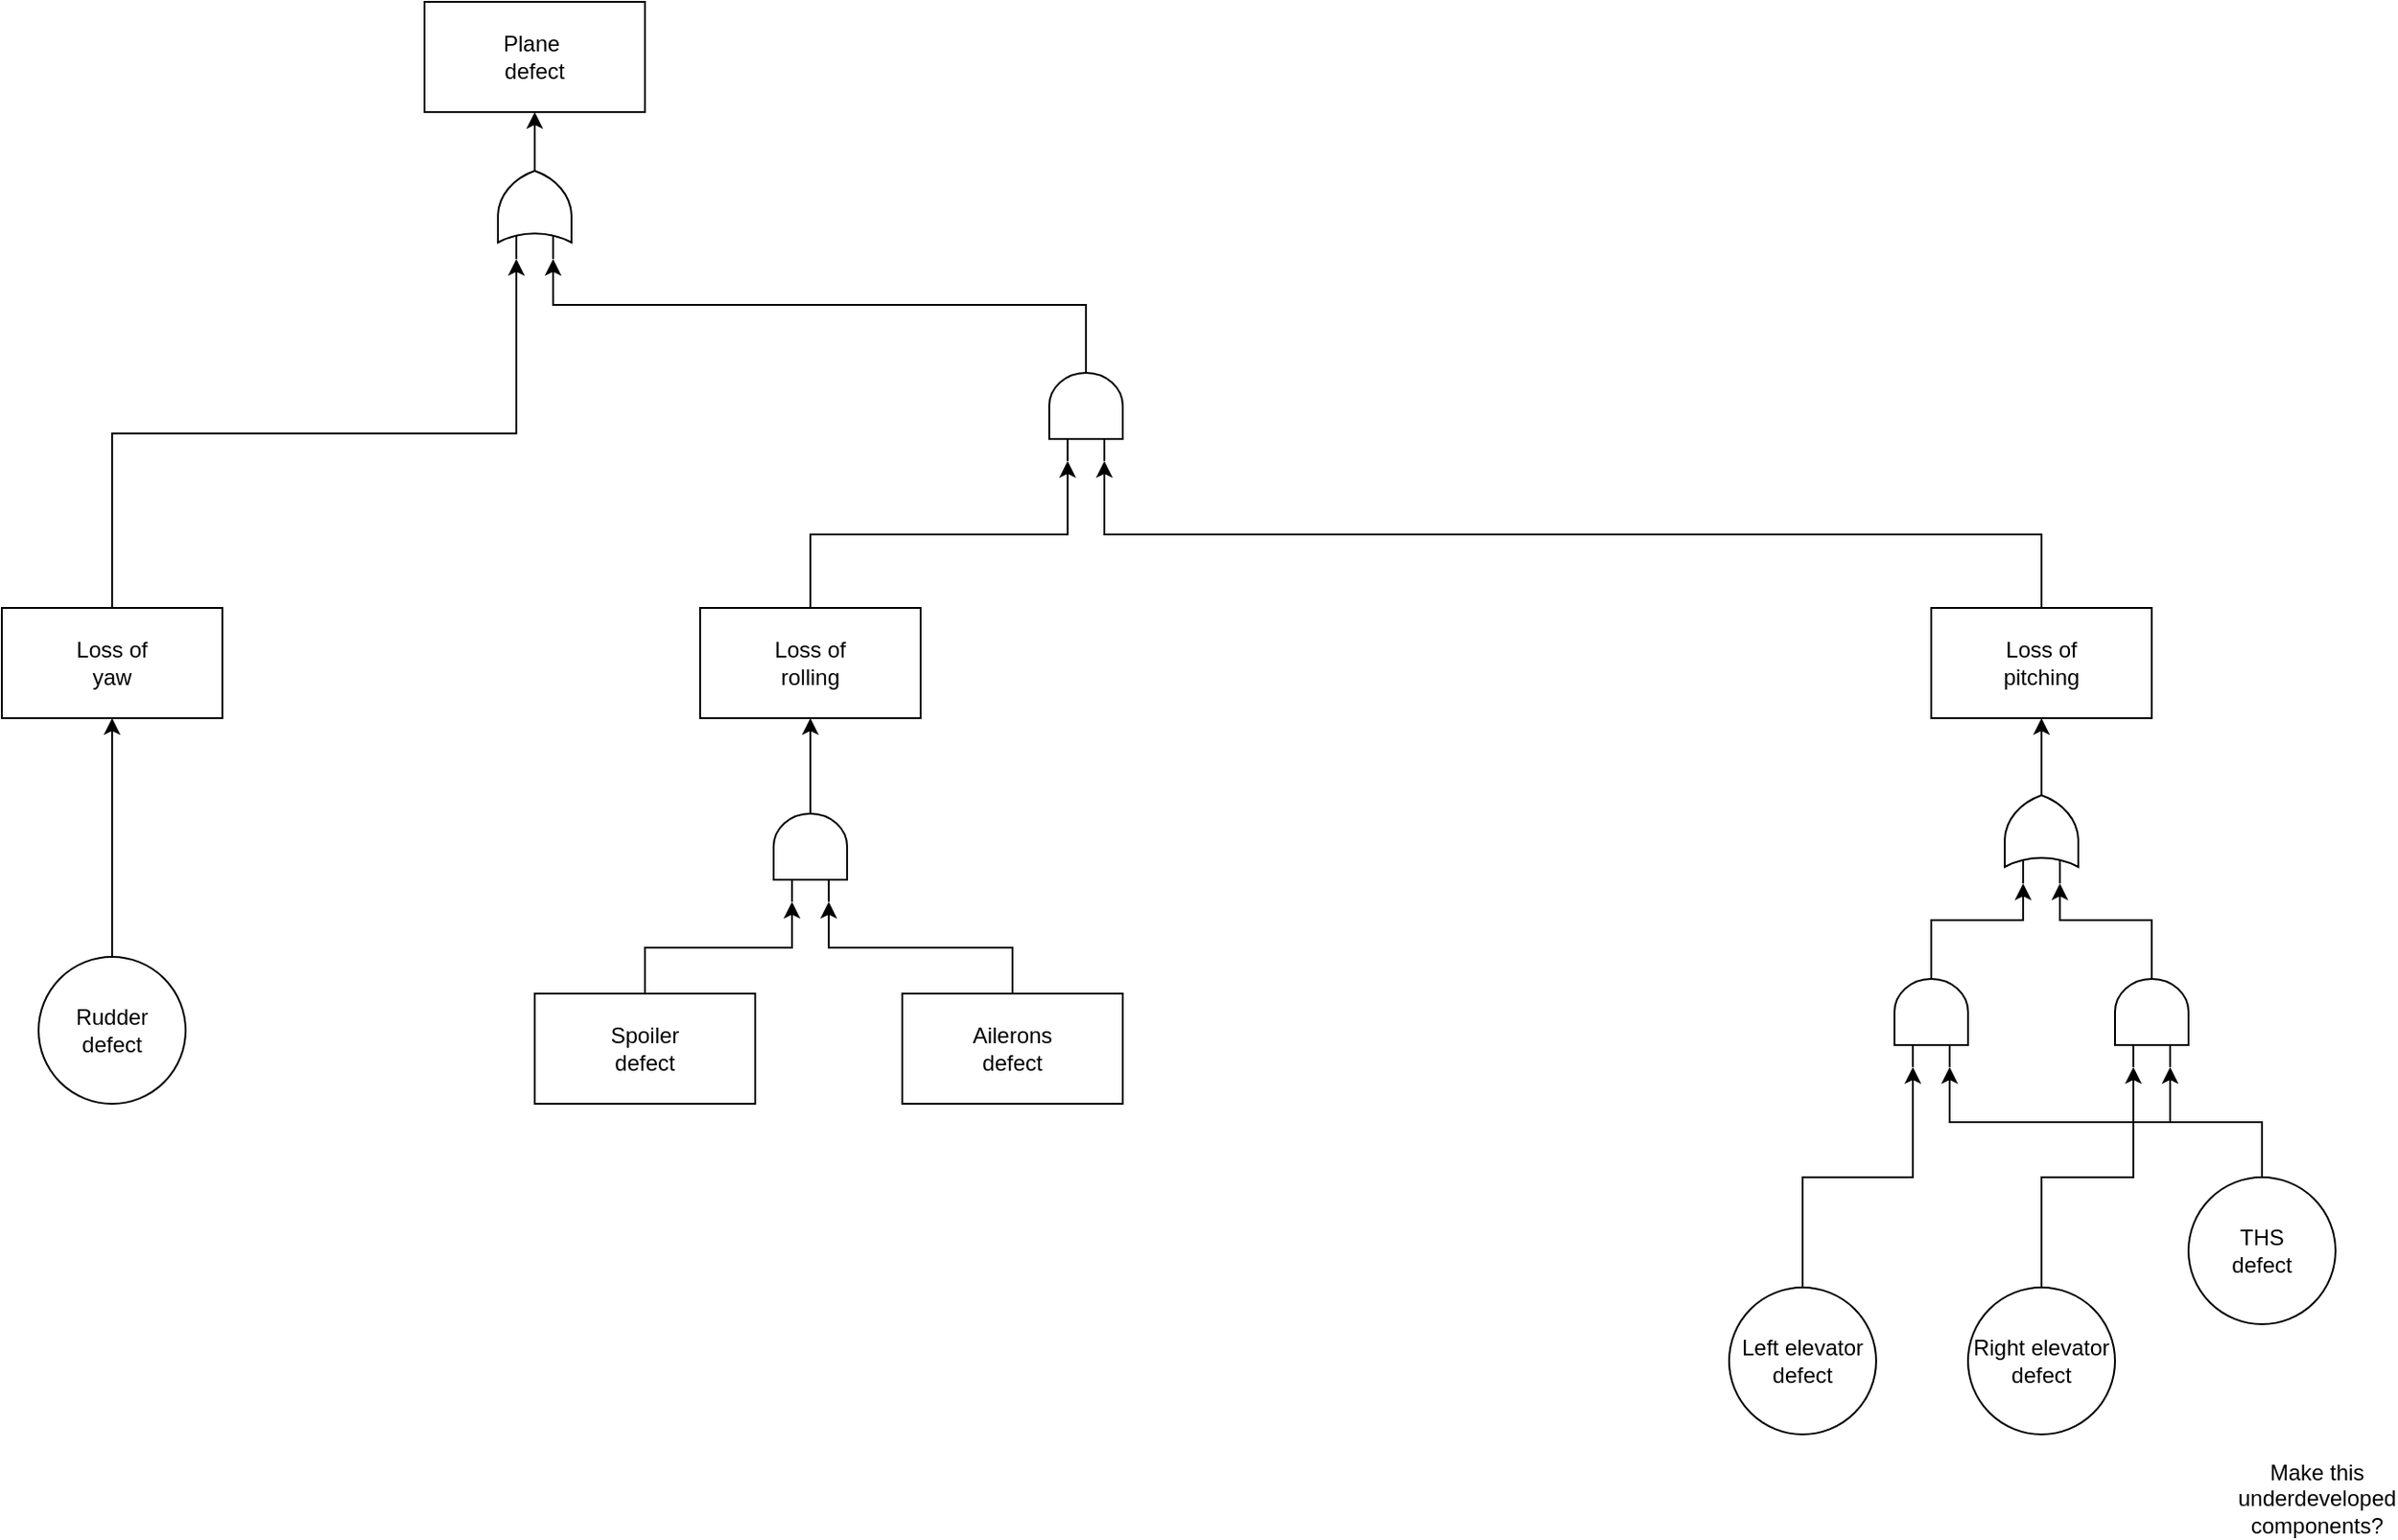 <mxfile version="24.3.1" type="github" pages="2">
  <diagram name="fta_plane" id="ZMkeT3fpXiXIag67BhHE">
    <mxGraphModel dx="1207" dy="713" grid="1" gridSize="10" guides="1" tooltips="1" connect="1" arrows="1" fold="1" page="1" pageScale="1" pageWidth="827" pageHeight="1169" math="0" shadow="0">
      <root>
        <mxCell id="0" />
        <mxCell id="1" parent="0" />
        <mxCell id="OTLXCHBUn5IH01W_qUwW-1" value="Plane&amp;nbsp;&lt;div&gt;defect&lt;/div&gt;" style="rounded=0;whiteSpace=wrap;html=1;" vertex="1" parent="1">
          <mxGeometry x="300" y="60" width="120" height="60" as="geometry" />
        </mxCell>
        <mxCell id="OTLXCHBUn5IH01W_qUwW-2" value="Loss of&lt;div&gt;yaw&lt;/div&gt;" style="rounded=0;whiteSpace=wrap;html=1;" vertex="1" parent="1">
          <mxGeometry x="70" y="390" width="120" height="60" as="geometry" />
        </mxCell>
        <mxCell id="OTLXCHBUn5IH01W_qUwW-3" value="Loss of&lt;div&gt;rolling&lt;/div&gt;" style="rounded=0;whiteSpace=wrap;html=1;" vertex="1" parent="1">
          <mxGeometry x="450" y="390" width="120" height="60" as="geometry" />
        </mxCell>
        <mxCell id="OTLXCHBUn5IH01W_qUwW-4" value="Loss of&lt;div&gt;pitching&lt;/div&gt;" style="rounded=0;whiteSpace=wrap;html=1;" vertex="1" parent="1">
          <mxGeometry x="1120" y="390" width="120" height="60" as="geometry" />
        </mxCell>
        <mxCell id="OTLXCHBUn5IH01W_qUwW-5" value="" style="verticalLabelPosition=bottom;shadow=0;dashed=0;align=center;html=1;verticalAlign=top;shape=mxgraph.electrical.logic_gates.logic_gate;operation=and;rotation=-90;" vertex="1" parent="1">
          <mxGeometry x="630" y="260" width="60" height="40" as="geometry" />
        </mxCell>
        <mxCell id="OTLXCHBUn5IH01W_qUwW-7" style="edgeStyle=orthogonalEdgeStyle;rounded=0;orthogonalLoop=1;jettySize=auto;html=1;exitX=1;exitY=0.5;exitDx=0;exitDy=0;exitPerimeter=0;entryX=0.5;entryY=1;entryDx=0;entryDy=0;" edge="1" parent="1" source="OTLXCHBUn5IH01W_qUwW-6" target="OTLXCHBUn5IH01W_qUwW-1">
          <mxGeometry relative="1" as="geometry" />
        </mxCell>
        <mxCell id="OTLXCHBUn5IH01W_qUwW-6" value="" style="verticalLabelPosition=bottom;shadow=0;dashed=0;align=center;html=1;verticalAlign=top;shape=mxgraph.electrical.logic_gates.logic_gate;operation=or;rotation=-90;" vertex="1" parent="1">
          <mxGeometry x="330" y="150" width="60" height="40" as="geometry" />
        </mxCell>
        <mxCell id="OTLXCHBUn5IH01W_qUwW-8" style="edgeStyle=orthogonalEdgeStyle;rounded=0;orthogonalLoop=1;jettySize=auto;html=1;exitX=0.5;exitY=0;exitDx=0;exitDy=0;entryX=0;entryY=0.25;entryDx=0;entryDy=0;entryPerimeter=0;" edge="1" parent="1" source="OTLXCHBUn5IH01W_qUwW-2" target="OTLXCHBUn5IH01W_qUwW-6">
          <mxGeometry relative="1" as="geometry" />
        </mxCell>
        <mxCell id="OTLXCHBUn5IH01W_qUwW-9" style="edgeStyle=orthogonalEdgeStyle;rounded=0;orthogonalLoop=1;jettySize=auto;html=1;exitX=1;exitY=0.5;exitDx=0;exitDy=0;exitPerimeter=0;entryX=0;entryY=0.75;entryDx=0;entryDy=0;entryPerimeter=0;" edge="1" parent="1" source="OTLXCHBUn5IH01W_qUwW-5" target="OTLXCHBUn5IH01W_qUwW-6">
          <mxGeometry relative="1" as="geometry" />
        </mxCell>
        <mxCell id="OTLXCHBUn5IH01W_qUwW-10" style="edgeStyle=orthogonalEdgeStyle;rounded=0;orthogonalLoop=1;jettySize=auto;html=1;exitX=0.5;exitY=0;exitDx=0;exitDy=0;entryX=0;entryY=0.25;entryDx=0;entryDy=0;entryPerimeter=0;" edge="1" parent="1" source="OTLXCHBUn5IH01W_qUwW-3" target="OTLXCHBUn5IH01W_qUwW-5">
          <mxGeometry relative="1" as="geometry" />
        </mxCell>
        <mxCell id="OTLXCHBUn5IH01W_qUwW-11" style="edgeStyle=orthogonalEdgeStyle;rounded=0;orthogonalLoop=1;jettySize=auto;html=1;exitX=0.5;exitY=0;exitDx=0;exitDy=0;entryX=0;entryY=0.75;entryDx=0;entryDy=0;entryPerimeter=0;" edge="1" parent="1" source="OTLXCHBUn5IH01W_qUwW-4" target="OTLXCHBUn5IH01W_qUwW-5">
          <mxGeometry relative="1" as="geometry" />
        </mxCell>
        <mxCell id="OTLXCHBUn5IH01W_qUwW-13" style="edgeStyle=orthogonalEdgeStyle;rounded=0;orthogonalLoop=1;jettySize=auto;html=1;exitX=0.5;exitY=0;exitDx=0;exitDy=0;entryX=0.5;entryY=1;entryDx=0;entryDy=0;" edge="1" parent="1" source="OTLXCHBUn5IH01W_qUwW-12" target="OTLXCHBUn5IH01W_qUwW-2">
          <mxGeometry relative="1" as="geometry" />
        </mxCell>
        <mxCell id="OTLXCHBUn5IH01W_qUwW-12" value="Rudder&lt;div&gt;defect&lt;/div&gt;" style="ellipse;whiteSpace=wrap;html=1;" vertex="1" parent="1">
          <mxGeometry x="90" y="580" width="80" height="80" as="geometry" />
        </mxCell>
        <mxCell id="OTLXCHBUn5IH01W_qUwW-14" value="" style="verticalLabelPosition=bottom;shadow=0;dashed=0;align=center;html=1;verticalAlign=top;shape=mxgraph.electrical.logic_gates.logic_gate;operation=and;rotation=-90;" vertex="1" parent="1">
          <mxGeometry x="1090" y="590" width="60" height="40" as="geometry" />
        </mxCell>
        <mxCell id="OTLXCHBUn5IH01W_qUwW-15" value="" style="verticalLabelPosition=bottom;shadow=0;dashed=0;align=center;html=1;verticalAlign=top;shape=mxgraph.electrical.logic_gates.logic_gate;operation=and;rotation=-90;" vertex="1" parent="1">
          <mxGeometry x="1210" y="590" width="60" height="40" as="geometry" />
        </mxCell>
        <mxCell id="OTLXCHBUn5IH01W_qUwW-16" value="Left elevator&lt;div&gt;defect&lt;/div&gt;" style="ellipse;whiteSpace=wrap;html=1;" vertex="1" parent="1">
          <mxGeometry x="1010" y="760" width="80" height="80" as="geometry" />
        </mxCell>
        <mxCell id="OTLXCHBUn5IH01W_qUwW-17" value="Right elevator&lt;div&gt;defect&lt;/div&gt;" style="ellipse;whiteSpace=wrap;html=1;" vertex="1" parent="1">
          <mxGeometry x="1140" y="760" width="80" height="80" as="geometry" />
        </mxCell>
        <mxCell id="OTLXCHBUn5IH01W_qUwW-18" value="&lt;div&gt;THS&lt;/div&gt;&lt;div&gt;defect&lt;/div&gt;" style="ellipse;whiteSpace=wrap;html=1;" vertex="1" parent="1">
          <mxGeometry x="1260" y="700" width="80" height="80" as="geometry" />
        </mxCell>
        <mxCell id="OTLXCHBUn5IH01W_qUwW-19" style="edgeStyle=orthogonalEdgeStyle;rounded=0;orthogonalLoop=1;jettySize=auto;html=1;exitX=0.5;exitY=0;exitDx=0;exitDy=0;entryX=0;entryY=0.75;entryDx=0;entryDy=0;entryPerimeter=0;" edge="1" parent="1" source="OTLXCHBUn5IH01W_qUwW-18" target="OTLXCHBUn5IH01W_qUwW-15">
          <mxGeometry relative="1" as="geometry" />
        </mxCell>
        <mxCell id="OTLXCHBUn5IH01W_qUwW-20" style="edgeStyle=orthogonalEdgeStyle;rounded=0;orthogonalLoop=1;jettySize=auto;html=1;exitX=0.5;exitY=0;exitDx=0;exitDy=0;entryX=0;entryY=0.25;entryDx=0;entryDy=0;entryPerimeter=0;" edge="1" parent="1" source="OTLXCHBUn5IH01W_qUwW-17" target="OTLXCHBUn5IH01W_qUwW-15">
          <mxGeometry relative="1" as="geometry" />
        </mxCell>
        <mxCell id="OTLXCHBUn5IH01W_qUwW-22" style="edgeStyle=orthogonalEdgeStyle;rounded=0;orthogonalLoop=1;jettySize=auto;html=1;exitX=0.5;exitY=0;exitDx=0;exitDy=0;entryX=0;entryY=0.75;entryDx=0;entryDy=0;entryPerimeter=0;" edge="1" parent="1" source="OTLXCHBUn5IH01W_qUwW-18" target="OTLXCHBUn5IH01W_qUwW-14">
          <mxGeometry relative="1" as="geometry" />
        </mxCell>
        <mxCell id="OTLXCHBUn5IH01W_qUwW-23" style="edgeStyle=orthogonalEdgeStyle;rounded=0;orthogonalLoop=1;jettySize=auto;html=1;exitX=0.5;exitY=0;exitDx=0;exitDy=0;entryX=0;entryY=0.25;entryDx=0;entryDy=0;entryPerimeter=0;" edge="1" parent="1" source="OTLXCHBUn5IH01W_qUwW-16" target="OTLXCHBUn5IH01W_qUwW-14">
          <mxGeometry relative="1" as="geometry" />
        </mxCell>
        <mxCell id="OTLXCHBUn5IH01W_qUwW-27" style="edgeStyle=orthogonalEdgeStyle;rounded=0;orthogonalLoop=1;jettySize=auto;html=1;exitX=1;exitY=0.5;exitDx=0;exitDy=0;exitPerimeter=0;entryX=0.5;entryY=1;entryDx=0;entryDy=0;" edge="1" parent="1" source="OTLXCHBUn5IH01W_qUwW-24" target="OTLXCHBUn5IH01W_qUwW-4">
          <mxGeometry relative="1" as="geometry" />
        </mxCell>
        <mxCell id="OTLXCHBUn5IH01W_qUwW-24" value="" style="verticalLabelPosition=bottom;shadow=0;dashed=0;align=center;html=1;verticalAlign=top;shape=mxgraph.electrical.logic_gates.logic_gate;operation=or;rotation=-90;" vertex="1" parent="1">
          <mxGeometry x="1150" y="490" width="60" height="40" as="geometry" />
        </mxCell>
        <mxCell id="OTLXCHBUn5IH01W_qUwW-25" style="edgeStyle=orthogonalEdgeStyle;rounded=0;orthogonalLoop=1;jettySize=auto;html=1;exitX=1;exitY=0.5;exitDx=0;exitDy=0;exitPerimeter=0;entryX=0;entryY=0.25;entryDx=0;entryDy=0;entryPerimeter=0;" edge="1" parent="1" source="OTLXCHBUn5IH01W_qUwW-14" target="OTLXCHBUn5IH01W_qUwW-24">
          <mxGeometry relative="1" as="geometry" />
        </mxCell>
        <mxCell id="OTLXCHBUn5IH01W_qUwW-26" style="edgeStyle=orthogonalEdgeStyle;rounded=0;orthogonalLoop=1;jettySize=auto;html=1;exitX=1;exitY=0.5;exitDx=0;exitDy=0;exitPerimeter=0;entryX=0;entryY=0.75;entryDx=0;entryDy=0;entryPerimeter=0;" edge="1" parent="1" source="OTLXCHBUn5IH01W_qUwW-15" target="OTLXCHBUn5IH01W_qUwW-24">
          <mxGeometry relative="1" as="geometry" />
        </mxCell>
        <mxCell id="OTLXCHBUn5IH01W_qUwW-28" value="Make this underdeveloped components?" style="text;html=1;align=center;verticalAlign=middle;whiteSpace=wrap;rounded=0;" vertex="1" parent="1">
          <mxGeometry x="1300" y="860" width="60" height="30" as="geometry" />
        </mxCell>
        <mxCell id="OTLXCHBUn5IH01W_qUwW-34" style="edgeStyle=orthogonalEdgeStyle;rounded=0;orthogonalLoop=1;jettySize=auto;html=1;exitX=1;exitY=0.5;exitDx=0;exitDy=0;exitPerimeter=0;entryX=0.5;entryY=1;entryDx=0;entryDy=0;" edge="1" parent="1" source="OTLXCHBUn5IH01W_qUwW-29" target="OTLXCHBUn5IH01W_qUwW-3">
          <mxGeometry relative="1" as="geometry" />
        </mxCell>
        <mxCell id="OTLXCHBUn5IH01W_qUwW-29" value="" style="verticalLabelPosition=bottom;shadow=0;dashed=0;align=center;html=1;verticalAlign=top;shape=mxgraph.electrical.logic_gates.logic_gate;operation=and;rotation=-90;" vertex="1" parent="1">
          <mxGeometry x="480" y="500" width="60" height="40" as="geometry" />
        </mxCell>
        <mxCell id="OTLXCHBUn5IH01W_qUwW-30" value="Spoiler&lt;div&gt;defect&lt;/div&gt;" style="rounded=0;whiteSpace=wrap;html=1;" vertex="1" parent="1">
          <mxGeometry x="360" y="600" width="120" height="60" as="geometry" />
        </mxCell>
        <mxCell id="OTLXCHBUn5IH01W_qUwW-31" value="Ailerons&lt;div&gt;defect&lt;/div&gt;" style="rounded=0;whiteSpace=wrap;html=1;" vertex="1" parent="1">
          <mxGeometry x="560" y="600" width="120" height="60" as="geometry" />
        </mxCell>
        <mxCell id="OTLXCHBUn5IH01W_qUwW-32" style="edgeStyle=orthogonalEdgeStyle;rounded=0;orthogonalLoop=1;jettySize=auto;html=1;exitX=0.5;exitY=0;exitDx=0;exitDy=0;entryX=0;entryY=0.25;entryDx=0;entryDy=0;entryPerimeter=0;" edge="1" parent="1" source="OTLXCHBUn5IH01W_qUwW-30" target="OTLXCHBUn5IH01W_qUwW-29">
          <mxGeometry relative="1" as="geometry" />
        </mxCell>
        <mxCell id="OTLXCHBUn5IH01W_qUwW-33" style="edgeStyle=orthogonalEdgeStyle;rounded=0;orthogonalLoop=1;jettySize=auto;html=1;exitX=0.5;exitY=0;exitDx=0;exitDy=0;entryX=0;entryY=0.75;entryDx=0;entryDy=0;entryPerimeter=0;" edge="1" parent="1" source="OTLXCHBUn5IH01W_qUwW-31" target="OTLXCHBUn5IH01W_qUwW-29">
          <mxGeometry relative="1" as="geometry" />
        </mxCell>
      </root>
    </mxGraphModel>
  </diagram>
  <diagram id="upqLsrC0K6RmAq0Nd20N" name="fta_left_elevator">
    <mxGraphModel dx="1026" dy="606" grid="1" gridSize="10" guides="1" tooltips="1" connect="1" arrows="1" fold="1" page="1" pageScale="1" pageWidth="827" pageHeight="1169" math="0" shadow="0">
      <root>
        <mxCell id="0" />
        <mxCell id="1" parent="0" />
        <mxCell id="1s0xzN7Huo1nzK5fy9tm-1" value="Failed left&lt;div&gt;elevator&lt;/div&gt;" style="rounded=0;whiteSpace=wrap;html=1;" parent="1" vertex="1">
          <mxGeometry x="270" y="50" width="120" height="60" as="geometry" />
        </mxCell>
        <mxCell id="EImvLjYrqiO6MeXCEXpc-1" value="P1" style="ellipse;whiteSpace=wrap;html=1;" vertex="1" parent="1">
          <mxGeometry x="60" y="650" width="40" height="40" as="geometry" />
        </mxCell>
        <mxCell id="EImvLjYrqiO6MeXCEXpc-2" value="P2" style="ellipse;whiteSpace=wrap;html=1;" vertex="1" parent="1">
          <mxGeometry x="190" y="655" width="40" height="40" as="geometry" />
        </mxCell>
        <mxCell id="EImvLjYrqiO6MeXCEXpc-3" value="P3" style="ellipse;whiteSpace=wrap;html=1;" vertex="1" parent="1">
          <mxGeometry x="235" y="720" width="40" height="40" as="geometry" />
        </mxCell>
        <mxCell id="EImvLjYrqiO6MeXCEXpc-4" value="S1" style="ellipse;whiteSpace=wrap;html=1;" vertex="1" parent="1">
          <mxGeometry x="290" y="655" width="40" height="40" as="geometry" />
        </mxCell>
        <mxCell id="EImvLjYrqiO6MeXCEXpc-5" value="S2" style="ellipse;whiteSpace=wrap;html=1;" vertex="1" parent="1">
          <mxGeometry x="400" y="655" width="40" height="40" as="geometry" />
        </mxCell>
        <mxCell id="EImvLjYrqiO6MeXCEXpc-6" value="Y" style="ellipse;whiteSpace=wrap;html=1;" vertex="1" parent="1">
          <mxGeometry x="414" y="710" width="40" height="40" as="geometry" />
        </mxCell>
        <mxCell id="EImvLjYrqiO6MeXCEXpc-7" value="G" style="ellipse;whiteSpace=wrap;html=1;" vertex="1" parent="1">
          <mxGeometry x="630" y="510" width="40" height="40" as="geometry" />
        </mxCell>
        <mxCell id="EImvLjYrqiO6MeXCEXpc-8" value="B" style="ellipse;whiteSpace=wrap;html=1;" vertex="1" parent="1">
          <mxGeometry x="770" y="510" width="40" height="40" as="geometry" />
        </mxCell>
        <mxCell id="EImvLjYrqiO6MeXCEXpc-11" value="" style="edgeStyle=orthogonalEdgeStyle;rounded=0;orthogonalLoop=1;jettySize=auto;html=1;" edge="1" parent="1" source="EImvLjYrqiO6MeXCEXpc-9" target="1s0xzN7Huo1nzK5fy9tm-1">
          <mxGeometry relative="1" as="geometry" />
        </mxCell>
        <mxCell id="EImvLjYrqiO6MeXCEXpc-9" value="" style="verticalLabelPosition=bottom;shadow=0;dashed=0;align=center;html=1;verticalAlign=top;shape=mxgraph.electrical.logic_gates.logic_gate;operation=or;rotation=-90;" vertex="1" parent="1">
          <mxGeometry x="305" y="150" width="50" height="30" as="geometry" />
        </mxCell>
        <mxCell id="EImvLjYrqiO6MeXCEXpc-10" value="" style="verticalLabelPosition=bottom;shadow=0;dashed=0;align=center;html=1;verticalAlign=top;shape=mxgraph.electrical.logic_gates.logic_gate;operation=and;rotation=-90;" vertex="1" parent="1">
          <mxGeometry x="710" y="350" width="50" height="30" as="geometry" />
        </mxCell>
        <mxCell id="EImvLjYrqiO6MeXCEXpc-12" value="" style="verticalLabelPosition=bottom;shadow=0;dashed=0;align=center;html=1;verticalAlign=top;shape=mxgraph.electrical.logic_gates.logic_gate;operation=or;rotation=-90;" vertex="1" parent="1">
          <mxGeometry x="220" y="250" width="50" height="30" as="geometry" />
        </mxCell>
        <mxCell id="EImvLjYrqiO6MeXCEXpc-13" value="" style="verticalLabelPosition=bottom;shadow=0;dashed=0;align=center;html=1;verticalAlign=top;shape=mxgraph.electrical.logic_gates.logic_gate;operation=or;rotation=-90;" vertex="1" parent="1">
          <mxGeometry x="620" y="260" width="50" height="30" as="geometry" />
        </mxCell>
        <mxCell id="EImvLjYrqiO6MeXCEXpc-14" style="edgeStyle=orthogonalEdgeStyle;rounded=0;orthogonalLoop=1;jettySize=auto;html=1;exitX=1;exitY=0.5;exitDx=0;exitDy=0;exitPerimeter=0;entryX=0;entryY=0.25;entryDx=0;entryDy=0;entryPerimeter=0;curved=1;" edge="1" parent="1" source="EImvLjYrqiO6MeXCEXpc-12" target="EImvLjYrqiO6MeXCEXpc-9">
          <mxGeometry relative="1" as="geometry" />
        </mxCell>
        <mxCell id="EImvLjYrqiO6MeXCEXpc-15" style="edgeStyle=orthogonalEdgeStyle;rounded=0;orthogonalLoop=1;jettySize=auto;html=1;exitX=1;exitY=0.5;exitDx=0;exitDy=0;exitPerimeter=0;entryX=0;entryY=0.75;entryDx=0;entryDy=0;entryPerimeter=0;curved=1;" edge="1" parent="1" source="EImvLjYrqiO6MeXCEXpc-13" target="EImvLjYrqiO6MeXCEXpc-9">
          <mxGeometry relative="1" as="geometry" />
        </mxCell>
        <mxCell id="EImvLjYrqiO6MeXCEXpc-16" style="edgeStyle=orthogonalEdgeStyle;rounded=0;orthogonalLoop=1;jettySize=auto;html=1;exitX=0.5;exitY=0;exitDx=0;exitDy=0;entryX=0;entryY=0.25;entryDx=0;entryDy=0;entryPerimeter=0;curved=1;" edge="1" parent="1" source="EImvLjYrqiO6MeXCEXpc-7" target="EImvLjYrqiO6MeXCEXpc-10">
          <mxGeometry relative="1" as="geometry" />
        </mxCell>
        <mxCell id="EImvLjYrqiO6MeXCEXpc-17" style="edgeStyle=orthogonalEdgeStyle;rounded=0;orthogonalLoop=1;jettySize=auto;html=1;exitX=0.5;exitY=0;exitDx=0;exitDy=0;entryX=0;entryY=0.75;entryDx=0;entryDy=0;entryPerimeter=0;curved=1;" edge="1" parent="1" source="EImvLjYrqiO6MeXCEXpc-8" target="EImvLjYrqiO6MeXCEXpc-10">
          <mxGeometry relative="1" as="geometry" />
        </mxCell>
        <mxCell id="EImvLjYrqiO6MeXCEXpc-18" style="edgeStyle=orthogonalEdgeStyle;rounded=0;orthogonalLoop=1;jettySize=auto;html=1;exitX=1;exitY=0.5;exitDx=0;exitDy=0;exitPerimeter=0;entryX=0;entryY=0.75;entryDx=0;entryDy=0;entryPerimeter=0;curved=1;" edge="1" parent="1" source="EImvLjYrqiO6MeXCEXpc-10" target="EImvLjYrqiO6MeXCEXpc-13">
          <mxGeometry relative="1" as="geometry" />
        </mxCell>
        <mxCell id="EImvLjYrqiO6MeXCEXpc-19" value="" style="verticalLabelPosition=bottom;shadow=0;dashed=0;align=center;html=1;verticalAlign=top;shape=mxgraph.electrical.logic_gates.logic_gate;operation=and;rotation=-90;" vertex="1" parent="1">
          <mxGeometry x="500" y="460" width="50" height="30" as="geometry" />
        </mxCell>
        <mxCell id="EImvLjYrqiO6MeXCEXpc-21" style="edgeStyle=orthogonalEdgeStyle;rounded=0;orthogonalLoop=1;jettySize=auto;html=1;exitX=0.5;exitY=0;exitDx=0;exitDy=0;entryX=0;entryY=0.25;entryDx=0;entryDy=0;entryPerimeter=0;curved=1;" edge="1" parent="1" source="EImvLjYrqiO6MeXCEXpc-1" target="EImvLjYrqiO6MeXCEXpc-19">
          <mxGeometry relative="1" as="geometry" />
        </mxCell>
        <mxCell id="EImvLjYrqiO6MeXCEXpc-23" value="" style="verticalLabelPosition=bottom;shadow=0;dashed=0;align=center;html=1;verticalAlign=top;shape=mxgraph.electrical.logic_gates.logic_gate;operation=and;rotation=-90;" vertex="1" parent="1">
          <mxGeometry x="530" y="350" width="50" height="30" as="geometry" />
        </mxCell>
        <mxCell id="EImvLjYrqiO6MeXCEXpc-24" style="edgeStyle=orthogonalEdgeStyle;rounded=0;orthogonalLoop=1;jettySize=auto;html=1;exitX=1;exitY=0.5;exitDx=0;exitDy=0;exitPerimeter=0;entryX=0;entryY=0.25;entryDx=0;entryDy=0;entryPerimeter=0;curved=1;" edge="1" parent="1" source="EImvLjYrqiO6MeXCEXpc-23" target="EImvLjYrqiO6MeXCEXpc-13">
          <mxGeometry relative="1" as="geometry" />
        </mxCell>
        <mxCell id="EImvLjYrqiO6MeXCEXpc-27" value="" style="verticalLabelPosition=bottom;shadow=0;dashed=0;align=center;html=1;verticalAlign=top;shape=mxgraph.electrical.logic_gates.logic_gate;operation=and;rotation=-90;" vertex="1" parent="1">
          <mxGeometry x="330" y="450" width="50" height="30" as="geometry" />
        </mxCell>
        <mxCell id="EImvLjYrqiO6MeXCEXpc-28" value="" style="verticalLabelPosition=bottom;shadow=0;dashed=0;align=center;html=1;verticalAlign=top;shape=mxgraph.electrical.logic_gates.logic_gate;operation=and;rotation=-90;" vertex="1" parent="1">
          <mxGeometry x="290" y="340" width="50" height="30" as="geometry" />
        </mxCell>
        <mxCell id="EImvLjYrqiO6MeXCEXpc-29" style="edgeStyle=orthogonalEdgeStyle;rounded=0;orthogonalLoop=1;jettySize=auto;html=1;exitX=1;exitY=0.5;exitDx=0;exitDy=0;exitPerimeter=0;entryX=0;entryY=0.75;entryDx=0;entryDy=0;entryPerimeter=0;curved=1;" edge="1" parent="1" source="EImvLjYrqiO6MeXCEXpc-27" target="EImvLjYrqiO6MeXCEXpc-28">
          <mxGeometry relative="1" as="geometry" />
        </mxCell>
        <mxCell id="EImvLjYrqiO6MeXCEXpc-30" value="" style="verticalLabelPosition=bottom;shadow=0;dashed=0;align=center;html=1;verticalAlign=top;shape=mxgraph.electrical.logic_gates.logic_gate;operation=and;rotation=-90;" vertex="1" parent="1">
          <mxGeometry x="160" y="380" width="50" height="30" as="geometry" />
        </mxCell>
        <mxCell id="EImvLjYrqiO6MeXCEXpc-31" value="" style="verticalLabelPosition=bottom;shadow=0;dashed=0;align=center;html=1;verticalAlign=top;shape=mxgraph.electrical.logic_gates.logic_gate;operation=and;rotation=-90;" vertex="1" parent="1">
          <mxGeometry x="160" y="340" width="50" height="30" as="geometry" />
        </mxCell>
        <mxCell id="EImvLjYrqiO6MeXCEXpc-32" style="edgeStyle=orthogonalEdgeStyle;rounded=0;orthogonalLoop=1;jettySize=auto;html=1;exitX=1;exitY=0.5;exitDx=0;exitDy=0;exitPerimeter=0;entryX=0;entryY=0.75;entryDx=0;entryDy=0;entryPerimeter=0;curved=1;" edge="1" parent="1" source="EImvLjYrqiO6MeXCEXpc-30" target="EImvLjYrqiO6MeXCEXpc-31">
          <mxGeometry relative="1" as="geometry" />
        </mxCell>
        <mxCell id="EImvLjYrqiO6MeXCEXpc-33" style="edgeStyle=orthogonalEdgeStyle;rounded=0;orthogonalLoop=1;jettySize=auto;html=1;exitX=1;exitY=0.5;exitDx=0;exitDy=0;exitPerimeter=0;entryX=0;entryY=0.75;entryDx=0;entryDy=0;entryPerimeter=0;curved=1;" edge="1" parent="1" source="EImvLjYrqiO6MeXCEXpc-28" target="EImvLjYrqiO6MeXCEXpc-12">
          <mxGeometry relative="1" as="geometry" />
        </mxCell>
        <mxCell id="EImvLjYrqiO6MeXCEXpc-34" style="edgeStyle=orthogonalEdgeStyle;rounded=0;orthogonalLoop=1;jettySize=auto;html=1;exitX=0.5;exitY=0;exitDx=0;exitDy=0;entryX=0;entryY=0.25;entryDx=0;entryDy=0;entryPerimeter=0;curved=1;" edge="1" parent="1" source="EImvLjYrqiO6MeXCEXpc-2" target="EImvLjYrqiO6MeXCEXpc-27">
          <mxGeometry relative="1" as="geometry" />
        </mxCell>
        <mxCell id="EImvLjYrqiO6MeXCEXpc-35" style="edgeStyle=orthogonalEdgeStyle;rounded=0;orthogonalLoop=1;jettySize=auto;html=1;exitX=0.5;exitY=0;exitDx=0;exitDy=0;entryX=0;entryY=0.75;entryDx=0;entryDy=0;entryPerimeter=0;curved=1;" edge="1" parent="1" source="EImvLjYrqiO6MeXCEXpc-5" target="EImvLjYrqiO6MeXCEXpc-27">
          <mxGeometry relative="1" as="geometry" />
        </mxCell>
        <mxCell id="EImvLjYrqiO6MeXCEXpc-36" style="edgeStyle=orthogonalEdgeStyle;rounded=0;orthogonalLoop=1;jettySize=auto;html=1;exitX=0.5;exitY=0;exitDx=0;exitDy=0;entryX=0;entryY=0.25;entryDx=0;entryDy=0;entryPerimeter=0;curved=1;" edge="1" parent="1" source="EImvLjYrqiO6MeXCEXpc-7" target="EImvLjYrqiO6MeXCEXpc-28">
          <mxGeometry relative="1" as="geometry" />
        </mxCell>
        <mxCell id="EImvLjYrqiO6MeXCEXpc-38" style="edgeStyle=orthogonalEdgeStyle;rounded=0;orthogonalLoop=1;jettySize=auto;html=1;exitX=0.5;exitY=0;exitDx=0;exitDy=0;entryX=0;entryY=0.75;entryDx=0;entryDy=0;entryPerimeter=0;curved=1;" edge="1" parent="1" source="EImvLjYrqiO6MeXCEXpc-4" target="EImvLjYrqiO6MeXCEXpc-19">
          <mxGeometry relative="1" as="geometry" />
        </mxCell>
        <mxCell id="EImvLjYrqiO6MeXCEXpc-40" value="" style="verticalLabelPosition=bottom;shadow=0;dashed=0;align=center;html=1;verticalAlign=top;shape=mxgraph.electrical.logic_gates.logic_gate;operation=and;rotation=-90;" vertex="1" parent="1">
          <mxGeometry x="200" y="470" width="50" height="30" as="geometry" />
        </mxCell>
        <mxCell id="EImvLjYrqiO6MeXCEXpc-42" style="edgeStyle=orthogonalEdgeStyle;rounded=0;orthogonalLoop=1;jettySize=auto;html=1;exitX=1;exitY=0.5;exitDx=0;exitDy=0;exitPerimeter=0;entryX=0;entryY=0.75;entryDx=0;entryDy=0;entryPerimeter=0;curved=1;" edge="1" parent="1" source="EImvLjYrqiO6MeXCEXpc-40" target="EImvLjYrqiO6MeXCEXpc-30">
          <mxGeometry relative="1" as="geometry" />
        </mxCell>
        <mxCell id="EImvLjYrqiO6MeXCEXpc-43" style="edgeStyle=orthogonalEdgeStyle;rounded=0;orthogonalLoop=1;jettySize=auto;html=1;exitX=1;exitY=0.5;exitDx=0;exitDy=0;exitPerimeter=0;entryX=0;entryY=0.25;entryDx=0;entryDy=0;entryPerimeter=0;curved=1;" edge="1" parent="1" source="EImvLjYrqiO6MeXCEXpc-31" target="EImvLjYrqiO6MeXCEXpc-12">
          <mxGeometry relative="1" as="geometry" />
        </mxCell>
        <mxCell id="EImvLjYrqiO6MeXCEXpc-44" style="edgeStyle=orthogonalEdgeStyle;rounded=0;orthogonalLoop=1;jettySize=auto;html=1;exitX=0.5;exitY=0;exitDx=0;exitDy=0;entryX=0;entryY=0.25;entryDx=0;entryDy=0;entryPerimeter=0;curved=1;" edge="1" parent="1" source="EImvLjYrqiO6MeXCEXpc-1" target="EImvLjYrqiO6MeXCEXpc-31">
          <mxGeometry relative="1" as="geometry" />
        </mxCell>
        <mxCell id="EImvLjYrqiO6MeXCEXpc-45" style="edgeStyle=orthogonalEdgeStyle;rounded=0;orthogonalLoop=1;jettySize=auto;html=1;exitX=0.5;exitY=0;exitDx=0;exitDy=0;entryX=0;entryY=0.25;entryDx=0;entryDy=0;entryPerimeter=0;curved=1;" edge="1" parent="1" source="EImvLjYrqiO6MeXCEXpc-2" target="EImvLjYrqiO6MeXCEXpc-30">
          <mxGeometry relative="1" as="geometry" />
        </mxCell>
        <mxCell id="EImvLjYrqiO6MeXCEXpc-46" style="edgeStyle=orthogonalEdgeStyle;rounded=0;orthogonalLoop=1;jettySize=auto;html=1;exitX=0.5;exitY=0;exitDx=0;exitDy=0;entryX=0;entryY=0.25;entryDx=0;entryDy=0;entryPerimeter=0;curved=1;" edge="1" parent="1" source="EImvLjYrqiO6MeXCEXpc-4" target="EImvLjYrqiO6MeXCEXpc-40">
          <mxGeometry relative="1" as="geometry" />
        </mxCell>
        <mxCell id="EImvLjYrqiO6MeXCEXpc-47" style="edgeStyle=orthogonalEdgeStyle;rounded=0;orthogonalLoop=1;jettySize=auto;html=1;exitX=0.5;exitY=0;exitDx=0;exitDy=0;entryX=0;entryY=0.75;entryDx=0;entryDy=0;entryPerimeter=0;curved=1;" edge="1" parent="1" source="EImvLjYrqiO6MeXCEXpc-5" target="EImvLjYrqiO6MeXCEXpc-40">
          <mxGeometry relative="1" as="geometry" />
        </mxCell>
        <mxCell id="EImvLjYrqiO6MeXCEXpc-48" style="edgeStyle=orthogonalEdgeStyle;rounded=0;orthogonalLoop=1;jettySize=auto;html=1;exitX=1;exitY=0.5;exitDx=0;exitDy=0;exitPerimeter=0;entryX=0;entryY=0.25;entryDx=0;entryDy=0;entryPerimeter=0;curved=1;" edge="1" parent="1" source="EImvLjYrqiO6MeXCEXpc-19" target="EImvLjYrqiO6MeXCEXpc-23">
          <mxGeometry relative="1" as="geometry" />
        </mxCell>
        <mxCell id="EImvLjYrqiO6MeXCEXpc-49" style="edgeStyle=orthogonalEdgeStyle;rounded=0;orthogonalLoop=1;jettySize=auto;html=1;exitX=0.5;exitY=0;exitDx=0;exitDy=0;entryX=0;entryY=0.75;entryDx=0;entryDy=0;entryPerimeter=0;curved=1;" edge="1" parent="1" source="EImvLjYrqiO6MeXCEXpc-8" target="EImvLjYrqiO6MeXCEXpc-23">
          <mxGeometry relative="1" as="geometry" />
        </mxCell>
      </root>
    </mxGraphModel>
  </diagram>
</mxfile>
